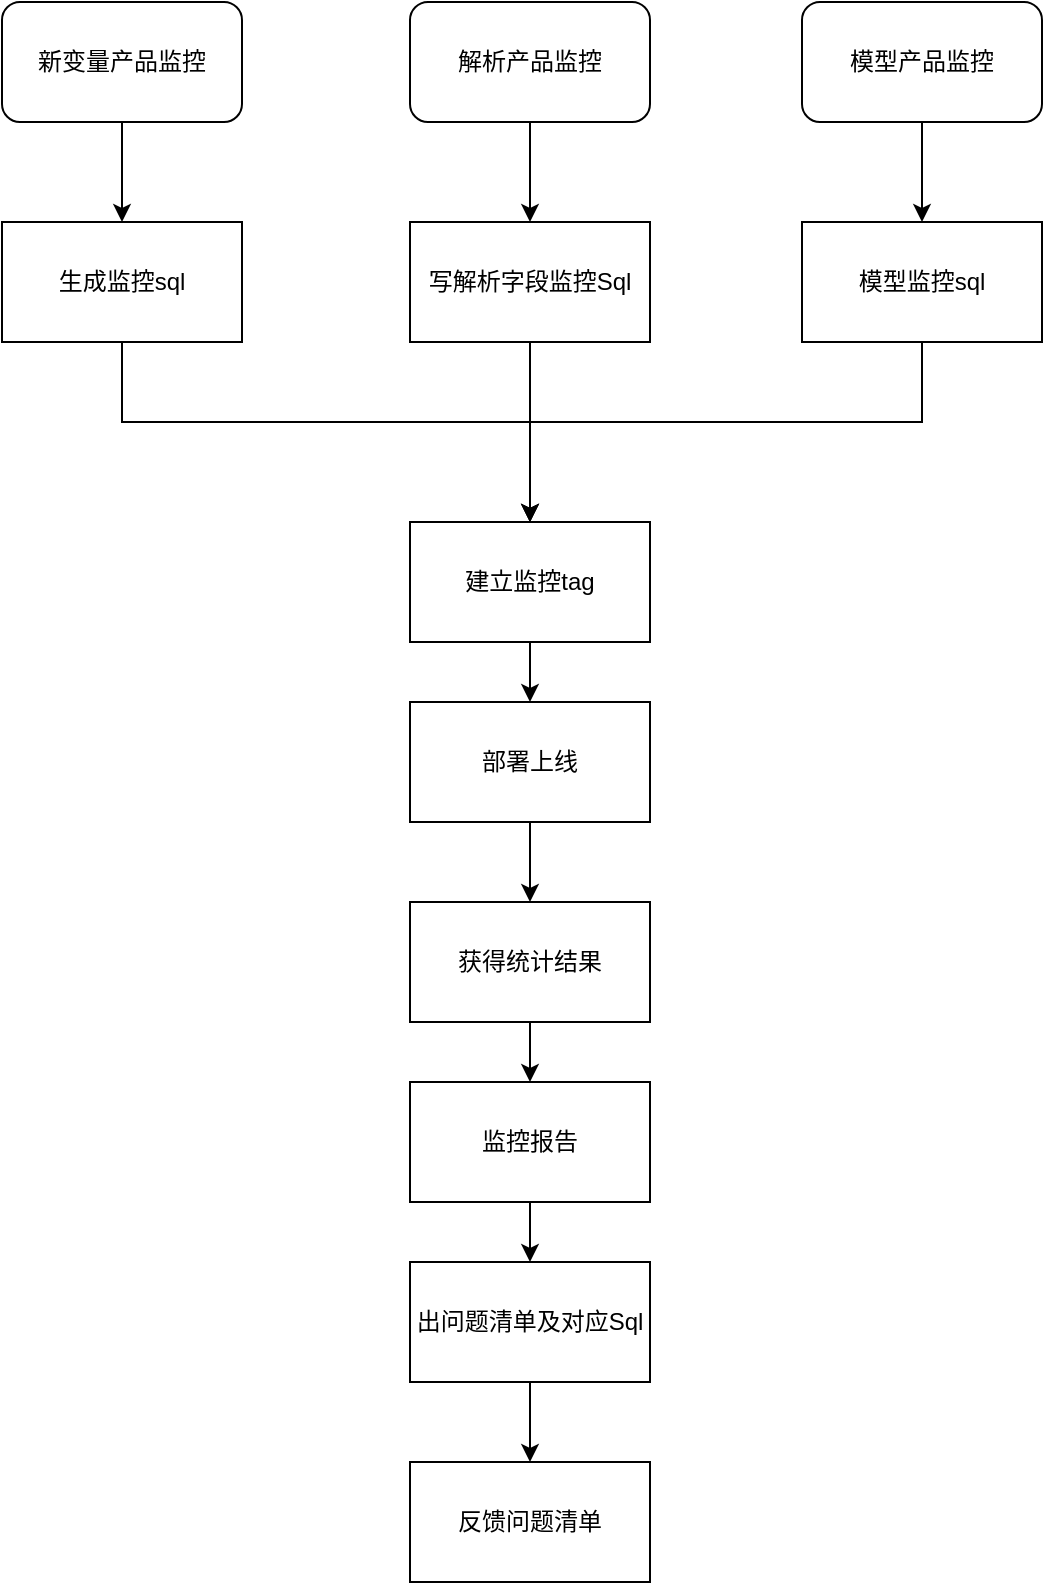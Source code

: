 <mxfile version="10.7.7" type="device"><diagram id="6a731a19-8d31-9384-78a2-239565b7b9f0" name="Page-1"><mxGraphModel dx="1080" dy="530" grid="1" gridSize="10" guides="1" tooltips="1" connect="1" arrows="1" fold="1" page="1" pageScale="1" pageWidth="1169" pageHeight="827" background="#ffffff" math="0" shadow="0"><root><mxCell id="0"/><mxCell id="1" parent="0"/><mxCell id="AkRzovgGaA-0_V6B_Nt1-59" value="" style="edgeStyle=orthogonalEdgeStyle;rounded=0;orthogonalLoop=1;jettySize=auto;html=1;" edge="1" parent="1" source="AkRzovgGaA-0_V6B_Nt1-55" target="AkRzovgGaA-0_V6B_Nt1-56"><mxGeometry relative="1" as="geometry"/></mxCell><mxCell id="AkRzovgGaA-0_V6B_Nt1-55" value="新变量产品监控" style="rounded=1;whiteSpace=wrap;html=1;" vertex="1" parent="1"><mxGeometry x="320" y="20" width="120" height="60" as="geometry"/></mxCell><mxCell id="AkRzovgGaA-0_V6B_Nt1-82" style="edgeStyle=orthogonalEdgeStyle;rounded=0;orthogonalLoop=1;jettySize=auto;html=1;entryX=0.5;entryY=0;entryDx=0;entryDy=0;" edge="1" parent="1" source="AkRzovgGaA-0_V6B_Nt1-56" target="AkRzovgGaA-0_V6B_Nt1-58"><mxGeometry relative="1" as="geometry"><Array as="points"><mxPoint x="380" y="230"/><mxPoint x="584" y="230"/></Array></mxGeometry></mxCell><mxCell id="AkRzovgGaA-0_V6B_Nt1-56" value="生成监控sql" style="rounded=0;whiteSpace=wrap;html=1;" vertex="1" parent="1"><mxGeometry x="320" y="130" width="120" height="60" as="geometry"/></mxCell><mxCell id="AkRzovgGaA-0_V6B_Nt1-86" value="" style="edgeStyle=orthogonalEdgeStyle;rounded=0;orthogonalLoop=1;jettySize=auto;html=1;" edge="1" parent="1" source="AkRzovgGaA-0_V6B_Nt1-58" target="AkRzovgGaA-0_V6B_Nt1-61"><mxGeometry relative="1" as="geometry"/></mxCell><mxCell id="AkRzovgGaA-0_V6B_Nt1-58" value="建立监控tag" style="rounded=0;whiteSpace=wrap;html=1;" vertex="1" parent="1"><mxGeometry x="524" y="280" width="120" height="60" as="geometry"/></mxCell><mxCell id="AkRzovgGaA-0_V6B_Nt1-64" value="" style="edgeStyle=orthogonalEdgeStyle;rounded=0;orthogonalLoop=1;jettySize=auto;html=1;" edge="1" parent="1" source="AkRzovgGaA-0_V6B_Nt1-61" target="AkRzovgGaA-0_V6B_Nt1-63"><mxGeometry relative="1" as="geometry"/></mxCell><mxCell id="AkRzovgGaA-0_V6B_Nt1-61" value="部署上线" style="rounded=0;whiteSpace=wrap;html=1;" vertex="1" parent="1"><mxGeometry x="524" y="370" width="120" height="60" as="geometry"/></mxCell><mxCell id="AkRzovgGaA-0_V6B_Nt1-66" value="" style="edgeStyle=orthogonalEdgeStyle;rounded=0;orthogonalLoop=1;jettySize=auto;html=1;" edge="1" parent="1" source="AkRzovgGaA-0_V6B_Nt1-63" target="AkRzovgGaA-0_V6B_Nt1-65"><mxGeometry relative="1" as="geometry"/></mxCell><mxCell id="AkRzovgGaA-0_V6B_Nt1-63" value="获得统计结果" style="rounded=0;whiteSpace=wrap;html=1;" vertex="1" parent="1"><mxGeometry x="524" y="470" width="120" height="60" as="geometry"/></mxCell><mxCell id="AkRzovgGaA-0_V6B_Nt1-68" value="" style="edgeStyle=orthogonalEdgeStyle;rounded=0;orthogonalLoop=1;jettySize=auto;html=1;" edge="1" parent="1" source="AkRzovgGaA-0_V6B_Nt1-65" target="AkRzovgGaA-0_V6B_Nt1-67"><mxGeometry relative="1" as="geometry"/></mxCell><mxCell id="AkRzovgGaA-0_V6B_Nt1-65" value="&lt;span&gt;监控报告&lt;/span&gt;" style="rounded=0;whiteSpace=wrap;html=1;" vertex="1" parent="1"><mxGeometry x="524" y="560" width="120" height="60" as="geometry"/></mxCell><mxCell id="AkRzovgGaA-0_V6B_Nt1-70" value="" style="edgeStyle=orthogonalEdgeStyle;rounded=0;orthogonalLoop=1;jettySize=auto;html=1;" edge="1" parent="1" source="AkRzovgGaA-0_V6B_Nt1-67" target="AkRzovgGaA-0_V6B_Nt1-69"><mxGeometry relative="1" as="geometry"/></mxCell><mxCell id="AkRzovgGaA-0_V6B_Nt1-67" value="出问题清单及对应Sql" style="rounded=0;whiteSpace=wrap;html=1;" vertex="1" parent="1"><mxGeometry x="524" y="650" width="120" height="60" as="geometry"/></mxCell><mxCell id="AkRzovgGaA-0_V6B_Nt1-69" value="反馈问题清单" style="rounded=0;whiteSpace=wrap;html=1;" vertex="1" parent="1"><mxGeometry x="524" y="750" width="120" height="60" as="geometry"/></mxCell><mxCell id="AkRzovgGaA-0_V6B_Nt1-85" style="edgeStyle=orthogonalEdgeStyle;rounded=0;orthogonalLoop=1;jettySize=auto;html=1;" edge="1" parent="1" source="AkRzovgGaA-0_V6B_Nt1-71" target="AkRzovgGaA-0_V6B_Nt1-58"><mxGeometry relative="1" as="geometry"/></mxCell><mxCell id="AkRzovgGaA-0_V6B_Nt1-71" value="写解析字段监控Sql" style="rounded=0;whiteSpace=wrap;html=1;" vertex="1" parent="1"><mxGeometry x="524" y="130" width="120" height="60" as="geometry"/></mxCell><mxCell id="AkRzovgGaA-0_V6B_Nt1-84" style="edgeStyle=orthogonalEdgeStyle;rounded=0;orthogonalLoop=1;jettySize=auto;html=1;" edge="1" parent="1" source="AkRzovgGaA-0_V6B_Nt1-72" target="AkRzovgGaA-0_V6B_Nt1-58"><mxGeometry relative="1" as="geometry"><Array as="points"><mxPoint x="780" y="230"/><mxPoint x="584" y="230"/></Array></mxGeometry></mxCell><mxCell id="AkRzovgGaA-0_V6B_Nt1-72" value="模型监控sql" style="rounded=0;whiteSpace=wrap;html=1;" vertex="1" parent="1"><mxGeometry x="720" y="130" width="120" height="60" as="geometry"/></mxCell><mxCell id="AkRzovgGaA-0_V6B_Nt1-76" value="" style="edgeStyle=orthogonalEdgeStyle;rounded=0;orthogonalLoop=1;jettySize=auto;html=1;" edge="1" parent="1" source="AkRzovgGaA-0_V6B_Nt1-73" target="AkRzovgGaA-0_V6B_Nt1-71"><mxGeometry relative="1" as="geometry"/></mxCell><mxCell id="AkRzovgGaA-0_V6B_Nt1-73" value="&lt;span&gt;解析产品监控&lt;/span&gt;" style="rounded=1;whiteSpace=wrap;html=1;" vertex="1" parent="1"><mxGeometry x="524" y="20" width="120" height="60" as="geometry"/></mxCell><mxCell id="AkRzovgGaA-0_V6B_Nt1-78" value="" style="edgeStyle=orthogonalEdgeStyle;rounded=0;orthogonalLoop=1;jettySize=auto;html=1;" edge="1" parent="1" source="AkRzovgGaA-0_V6B_Nt1-74" target="AkRzovgGaA-0_V6B_Nt1-72"><mxGeometry relative="1" as="geometry"/></mxCell><mxCell id="AkRzovgGaA-0_V6B_Nt1-74" value="&lt;span&gt;模型产品监控&lt;/span&gt;" style="rounded=1;whiteSpace=wrap;html=1;" vertex="1" parent="1"><mxGeometry x="720" y="20" width="120" height="60" as="geometry"/></mxCell></root></mxGraphModel></diagram></mxfile>